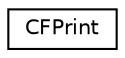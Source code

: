digraph "Graphical Class Hierarchy"
{
  edge [fontname="Helvetica",fontsize="10",labelfontname="Helvetica",labelfontsize="10"];
  node [fontname="Helvetica",fontsize="10",shape=record];
  rankdir="LR";
  Node1 [label="CFPrint",height=0.2,width=0.4,color="black", fillcolor="white", style="filled",URL="$class_c_f_print.html"];
}

